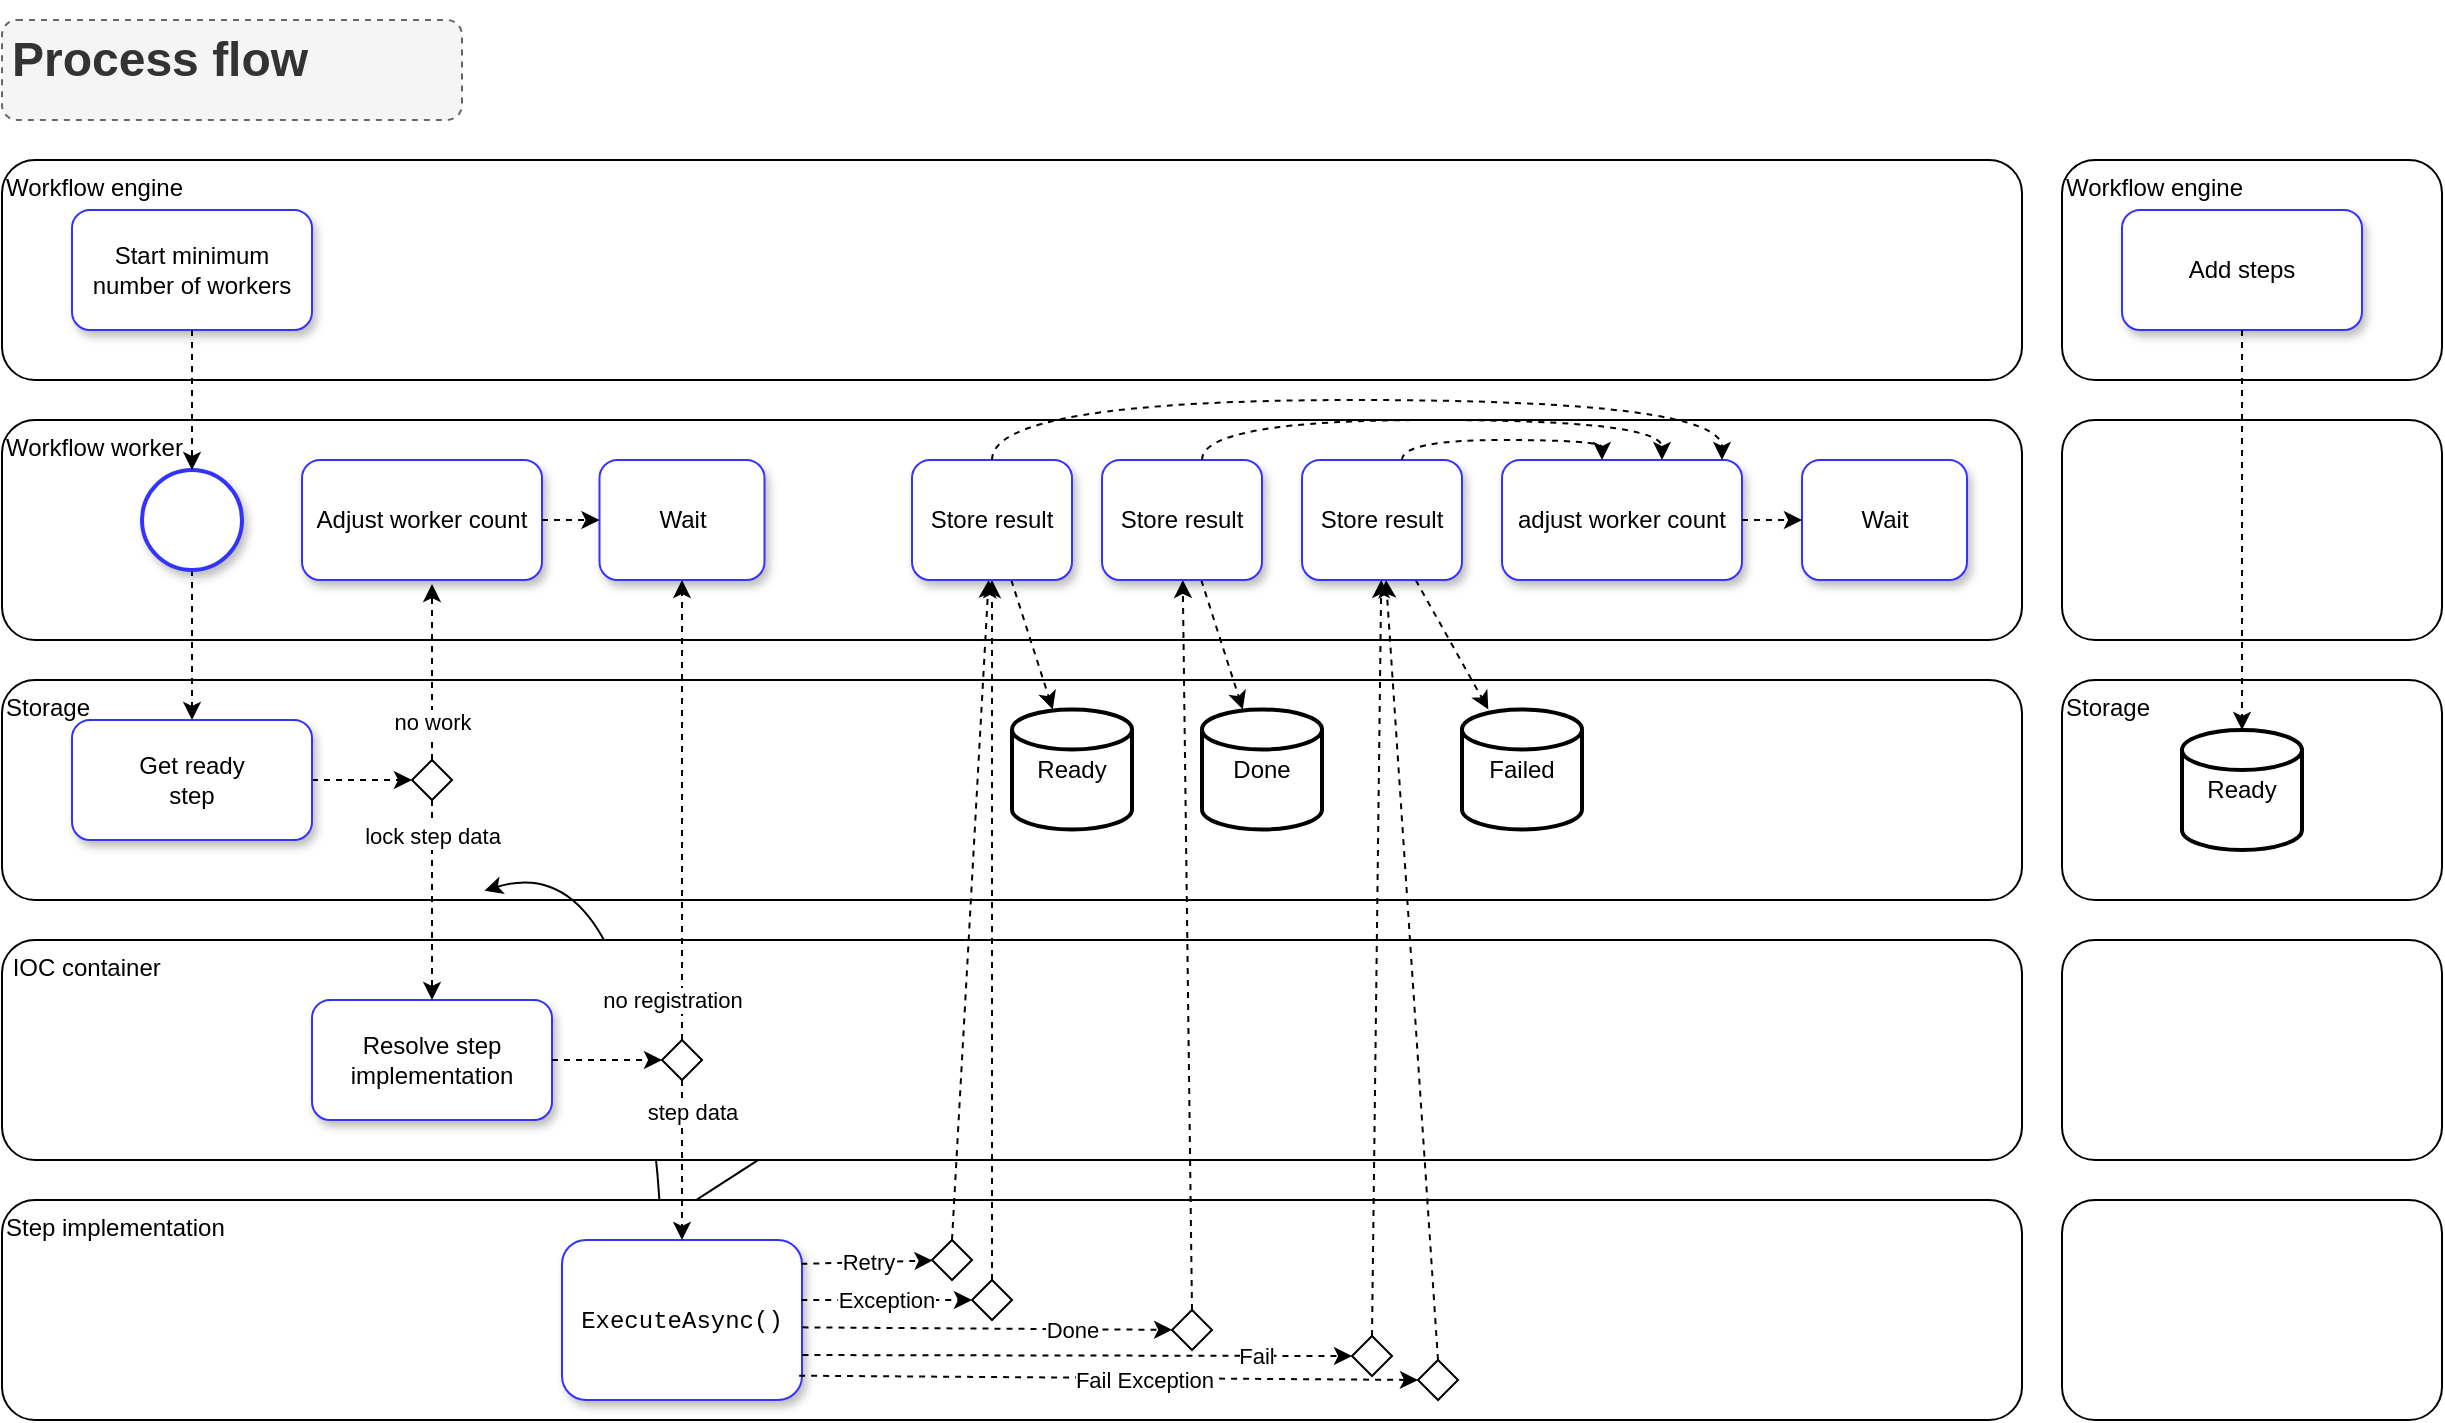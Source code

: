 <mxfile compressed="false" version="23.1.1" type="device" pages="3">
  <diagram id="6GATbbzfoDah2-N6v1Xl" name="Page-1">
    <mxGraphModel dx="3624" dy="1431" grid="1" gridSize="10" guides="1" tooltips="1" connect="1" arrows="1" fold="1" page="1" pageScale="1" pageWidth="850" pageHeight="1100" math="0" shadow="0">
      <root>
        <mxCell id="0" />
        <mxCell id="1" parent="0" />
        <mxCell id="eFVCMO05n6qGxipXASuL-149" value="" style="rounded=1;whiteSpace=wrap;html=1;align=left;verticalAlign=top;" vertex="1" parent="1">
          <mxGeometry x="1040" y="220" width="190" height="110" as="geometry" />
        </mxCell>
        <mxCell id="eFVCMO05n6qGxipXASuL-146" value="Storage" style="rounded=1;whiteSpace=wrap;html=1;align=left;verticalAlign=top;" vertex="1" parent="1">
          <mxGeometry x="1040" y="350" width="190" height="110" as="geometry" />
        </mxCell>
        <mxCell id="eFVCMO05n6qGxipXASuL-145" value="Workflow engine" style="rounded=1;whiteSpace=wrap;html=1;align=left;verticalAlign=top;" vertex="1" parent="1">
          <mxGeometry x="1040" y="90" width="190" height="110" as="geometry" />
        </mxCell>
        <mxCell id="eFVCMO05n6qGxipXASuL-68" value="Storage" style="rounded=1;whiteSpace=wrap;html=1;align=left;verticalAlign=top;" vertex="1" parent="1">
          <mxGeometry x="10" y="350" width="1010" height="110" as="geometry" />
        </mxCell>
        <mxCell id="eFVCMO05n6qGxipXASuL-67" value="Workflow worker" style="rounded=1;whiteSpace=wrap;html=1;align=left;verticalAlign=top;" vertex="1" parent="1">
          <mxGeometry x="10" y="220" width="1010" height="110" as="geometry" />
        </mxCell>
        <mxCell id="gtMJDuKBHlvFdLukipXf-9" value="" style="endArrow=classic;html=1;rounded=0;exitX=1;exitY=0.5;exitDx=0;exitDy=0;entryX=0;entryY=0.5;entryDx=0;entryDy=0;" parent="1" target="gtMJDuKBHlvFdLukipXf-6" edge="1">
          <mxGeometry width="50" height="50" relative="1" as="geometry">
            <mxPoint x="210" y="705" as="sourcePoint" />
            <mxPoint x="450" y="550" as="targetPoint" />
          </mxGeometry>
        </mxCell>
        <mxCell id="gtMJDuKBHlvFdLukipXf-14" value="operations" style="endArrow=classic;html=1;rounded=0;curved=1;entryX=0.855;entryY=0;entryDx=0;entryDy=4.35;entryPerimeter=0;" parent="1" source="gtMJDuKBHlvFdLukipXf-1" edge="1">
          <mxGeometry width="50" height="50" relative="1" as="geometry">
            <mxPoint x="340" y="631" as="sourcePoint" />
            <mxPoint x="251.3" y="455.35" as="targetPoint" />
            <Array as="points">
              <mxPoint x="330" y="431" />
            </Array>
          </mxGeometry>
        </mxCell>
        <mxCell id="eFVCMO05n6qGxipXASuL-69" value="no work" style="edgeStyle=orthogonalEdgeStyle;rounded=0;orthogonalLoop=1;jettySize=auto;html=1;entryX=0.5;entryY=1;entryDx=0;entryDy=0;dashed=1;" edge="1" parent="1" source="eFVCMO05n6qGxipXASuL-85">
          <mxGeometry x="-0.57" relative="1" as="geometry">
            <mxPoint x="225" y="370" as="sourcePoint" />
            <mxPoint as="offset" />
            <mxPoint x="225" y="302" as="targetPoint" />
          </mxGeometry>
        </mxCell>
        <mxCell id="eFVCMO05n6qGxipXASuL-70" value="&amp;nbsp;IOC container" style="rounded=1;whiteSpace=wrap;html=1;align=left;verticalAlign=top;" vertex="1" parent="1">
          <mxGeometry x="10" y="480" width="1010" height="110" as="geometry" />
        </mxCell>
        <mxCell id="eFVCMO05n6qGxipXASuL-72" value="Step implementation" style="rounded=1;whiteSpace=wrap;html=1;align=left;verticalAlign=top;" vertex="1" parent="1">
          <mxGeometry x="10" y="610" width="1010" height="110" as="geometry" />
        </mxCell>
        <mxCell id="eFVCMO05n6qGxipXASuL-73" style="rounded=0;orthogonalLoop=1;jettySize=auto;html=1;dashed=1;" edge="1" parent="1" source="eFVCMO05n6qGxipXASuL-74" target="eFVCMO05n6qGxipXASuL-76">
          <mxGeometry relative="1" as="geometry" />
        </mxCell>
        <mxCell id="eFVCMO05n6qGxipXASuL-74" value="" style="strokeWidth=2;html=1;shape=mxgraph.flowchart.start_2;whiteSpace=wrap;labelBackgroundColor=#000000;shadow=1;strokeColor=#3333FF;" vertex="1" parent="1">
          <mxGeometry x="80" y="245" width="50" height="50" as="geometry" />
        </mxCell>
        <mxCell id="eFVCMO05n6qGxipXASuL-75" value="" style="rounded=0;orthogonalLoop=1;jettySize=auto;html=1;dashed=1;" edge="1" parent="1" source="eFVCMO05n6qGxipXASuL-76" target="eFVCMO05n6qGxipXASuL-85">
          <mxGeometry relative="1" as="geometry">
            <mxPoint x="200.893" y="395.893" as="targetPoint" />
          </mxGeometry>
        </mxCell>
        <mxCell id="eFVCMO05n6qGxipXASuL-76" value="Get ready&lt;br&gt;step" style="rounded=1;whiteSpace=wrap;html=1;fontColor=#000000;labelBorderColor=none;strokeColor=#3333FF;shadow=1;" vertex="1" parent="1">
          <mxGeometry x="45" y="370" width="120" height="60" as="geometry" />
        </mxCell>
        <mxCell id="eFVCMO05n6qGxipXASuL-79" value="Resolve step&lt;br&gt;implementation" style="rounded=1;whiteSpace=wrap;html=1;fontColor=#000000;labelBorderColor=none;strokeColor=#3333FF;shadow=1;" vertex="1" parent="1">
          <mxGeometry x="165" y="510" width="120" height="60" as="geometry" />
        </mxCell>
        <mxCell id="eFVCMO05n6qGxipXASuL-80" value="lock step data" style="rounded=0;orthogonalLoop=1;jettySize=auto;html=1;dashed=1;entryX=0.5;entryY=0;entryDx=0;entryDy=0;" edge="1" parent="1" source="eFVCMO05n6qGxipXASuL-85" target="eFVCMO05n6qGxipXASuL-79">
          <mxGeometry x="-0.636" relative="1" as="geometry">
            <mxPoint x="225" y="420" as="sourcePoint" />
            <mxPoint x="100" y="380" as="targetPoint" />
            <mxPoint as="offset" />
          </mxGeometry>
        </mxCell>
        <mxCell id="eFVCMO05n6qGxipXASuL-81" value="" style="rounded=0;orthogonalLoop=1;jettySize=auto;html=1;dashed=1;exitX=1;exitY=0.5;exitDx=0;exitDy=0;" edge="1" parent="1" source="eFVCMO05n6qGxipXASuL-79" target="eFVCMO05n6qGxipXASuL-86">
          <mxGeometry relative="1" as="geometry">
            <mxPoint x="155" y="400" as="sourcePoint" />
            <mxPoint x="325" y="540" as="targetPoint" />
          </mxGeometry>
        </mxCell>
        <mxCell id="eFVCMO05n6qGxipXASuL-82" value="&lt;font face=&quot;Courier New&quot;&gt;ExecuteAsync()&lt;/font&gt;" style="rounded=1;whiteSpace=wrap;html=1;fontColor=#000000;labelBorderColor=none;strokeColor=#3333FF;shadow=1;" vertex="1" parent="1">
          <mxGeometry x="290" y="630" width="120" height="80" as="geometry" />
        </mxCell>
        <mxCell id="eFVCMO05n6qGxipXASuL-83" value="step data" style="rounded=0;orthogonalLoop=1;jettySize=auto;html=1;dashed=1;entryX=0.5;entryY=0;entryDx=0;entryDy=0;" edge="1" parent="1" source="eFVCMO05n6qGxipXASuL-86" target="eFVCMO05n6qGxipXASuL-82">
          <mxGeometry x="-0.6" y="5" relative="1" as="geometry">
            <mxPoint x="350" y="565" as="sourcePoint" />
            <mxPoint x="235" y="520" as="targetPoint" />
            <mxPoint as="offset" />
          </mxGeometry>
        </mxCell>
        <mxCell id="eFVCMO05n6qGxipXASuL-84" value="no registration" style="rounded=0;orthogonalLoop=1;jettySize=auto;html=1;dashed=1;" edge="1" parent="1" source="eFVCMO05n6qGxipXASuL-86" target="eFVCMO05n6qGxipXASuL-124">
          <mxGeometry x="-0.828" y="5" relative="1" as="geometry">
            <mxPoint x="355" y="525" as="sourcePoint" />
            <mxPoint x="345" y="302" as="targetPoint" />
            <mxPoint as="offset" />
          </mxGeometry>
        </mxCell>
        <mxCell id="eFVCMO05n6qGxipXASuL-85" value="" style="rhombus;whiteSpace=wrap;html=1;" vertex="1" parent="1">
          <mxGeometry x="215" y="390" width="20" height="20" as="geometry" />
        </mxCell>
        <mxCell id="eFVCMO05n6qGxipXASuL-86" value="" style="rhombus;whiteSpace=wrap;html=1;" vertex="1" parent="1">
          <mxGeometry x="340" y="530" width="20" height="20" as="geometry" />
        </mxCell>
        <mxCell id="eFVCMO05n6qGxipXASuL-90" value="" style="rhombus;whiteSpace=wrap;html=1;" vertex="1" parent="1">
          <mxGeometry x="475" y="630" width="20" height="20" as="geometry" />
        </mxCell>
        <mxCell id="eFVCMO05n6qGxipXASuL-91" value="Retry" style="rounded=0;orthogonalLoop=1;jettySize=auto;html=1;dashed=1;exitX=0.997;exitY=0.149;exitDx=0;exitDy=0;exitPerimeter=0;" edge="1" parent="1" source="eFVCMO05n6qGxipXASuL-82" target="eFVCMO05n6qGxipXASuL-90">
          <mxGeometry relative="1" as="geometry">
            <mxPoint x="290" y="530" as="sourcePoint" />
            <mxPoint x="350" y="530" as="targetPoint" />
          </mxGeometry>
        </mxCell>
        <mxCell id="eFVCMO05n6qGxipXASuL-92" value="" style="rhombus;whiteSpace=wrap;html=1;" vertex="1" parent="1">
          <mxGeometry x="495" y="650" width="20" height="20" as="geometry" />
        </mxCell>
        <mxCell id="eFVCMO05n6qGxipXASuL-93" value="Exception" style="rounded=0;orthogonalLoop=1;jettySize=auto;html=1;dashed=1;exitX=0.997;exitY=0.375;exitDx=0;exitDy=0;exitPerimeter=0;" edge="1" parent="1" source="eFVCMO05n6qGxipXASuL-82" target="eFVCMO05n6qGxipXASuL-92">
          <mxGeometry relative="1" as="geometry">
            <mxPoint x="420" y="655" as="sourcePoint" />
            <mxPoint x="360" y="540" as="targetPoint" />
          </mxGeometry>
        </mxCell>
        <mxCell id="eFVCMO05n6qGxipXASuL-94" value="" style="rounded=0;orthogonalLoop=1;jettySize=auto;html=1;dashed=1;exitX=0.5;exitY=0;exitDx=0;exitDy=0;" edge="1" parent="1" source="eFVCMO05n6qGxipXASuL-90" target="eFVCMO05n6qGxipXASuL-133">
          <mxGeometry relative="1" as="geometry">
            <mxPoint x="295" y="560" as="sourcePoint" />
            <mxPoint x="489.72" y="427.42" as="targetPoint" />
          </mxGeometry>
        </mxCell>
        <mxCell id="eFVCMO05n6qGxipXASuL-95" value="" style="rounded=0;orthogonalLoop=1;jettySize=auto;html=1;dashed=1;exitX=0.5;exitY=0;exitDx=0;exitDy=0;" edge="1" parent="1" source="eFVCMO05n6qGxipXASuL-92" target="eFVCMO05n6qGxipXASuL-133">
          <mxGeometry relative="1" as="geometry">
            <mxPoint x="500" y="670" as="sourcePoint" />
            <mxPoint x="510" y="430" as="targetPoint" />
          </mxGeometry>
        </mxCell>
        <mxCell id="eFVCMO05n6qGxipXASuL-96" value="" style="rhombus;whiteSpace=wrap;html=1;movable=1;resizable=1;rotatable=1;deletable=1;editable=1;locked=0;connectable=1;" vertex="1" parent="1">
          <mxGeometry x="595" y="665" width="20" height="20" as="geometry" />
        </mxCell>
        <mxCell id="eFVCMO05n6qGxipXASuL-97" value="Done" style="rounded=0;orthogonalLoop=1;jettySize=auto;html=1;dashed=1;exitX=1.002;exitY=0.546;exitDx=0;exitDy=0;exitPerimeter=0;" edge="1" parent="1" source="eFVCMO05n6qGxipXASuL-82" target="eFVCMO05n6qGxipXASuL-96">
          <mxGeometry x="0.461" relative="1" as="geometry">
            <mxPoint x="505" y="658" as="sourcePoint" />
            <mxPoint x="455" y="540" as="targetPoint" />
            <mxPoint as="offset" />
          </mxGeometry>
        </mxCell>
        <mxCell id="eFVCMO05n6qGxipXASuL-98" value="" style="rounded=0;orthogonalLoop=1;jettySize=auto;html=1;dashed=1;exitX=0.5;exitY=0;exitDx=0;exitDy=0;" edge="1" parent="1" source="eFVCMO05n6qGxipXASuL-96" target="eFVCMO05n6qGxipXASuL-129">
          <mxGeometry relative="1" as="geometry">
            <mxPoint x="595" y="670" as="sourcePoint" />
            <mxPoint x="610" y="430" as="targetPoint" />
          </mxGeometry>
        </mxCell>
        <mxCell id="eFVCMO05n6qGxipXASuL-99" value="Fail" style="rounded=0;orthogonalLoop=1;jettySize=auto;html=1;dashed=1;exitX=1.002;exitY=0.719;exitDx=0;exitDy=0;exitPerimeter=0;entryX=0;entryY=0.5;entryDx=0;entryDy=0;" edge="1" parent="1" source="eFVCMO05n6qGxipXASuL-82" target="eFVCMO05n6qGxipXASuL-101">
          <mxGeometry x="0.648" relative="1" as="geometry">
            <mxPoint x="420" y="693" as="sourcePoint" />
            <mxPoint x="685" y="690" as="targetPoint" />
            <mxPoint as="offset" />
          </mxGeometry>
        </mxCell>
        <mxCell id="eFVCMO05n6qGxipXASuL-100" value="Fail Exception" style="rounded=0;orthogonalLoop=1;jettySize=auto;html=1;dashed=1;exitX=0.988;exitY=0.848;exitDx=0;exitDy=0;entryX=0;entryY=0.5;entryDx=0;entryDy=0;exitPerimeter=0;" edge="1" parent="1" source="eFVCMO05n6qGxipXASuL-82" target="eFVCMO05n6qGxipXASuL-103">
          <mxGeometry x="0.115" y="-1" relative="1" as="geometry">
            <mxPoint x="420" y="698" as="sourcePoint" />
            <mxPoint x="705" y="700" as="targetPoint" />
            <mxPoint as="offset" />
          </mxGeometry>
        </mxCell>
        <mxCell id="eFVCMO05n6qGxipXASuL-101" value="" style="rhombus;whiteSpace=wrap;html=1;movable=1;resizable=1;rotatable=1;deletable=1;editable=1;locked=0;connectable=1;" vertex="1" parent="1">
          <mxGeometry x="685" y="678" width="20" height="20" as="geometry" />
        </mxCell>
        <mxCell id="eFVCMO05n6qGxipXASuL-102" value="" style="rounded=0;orthogonalLoop=1;jettySize=auto;html=1;dashed=1;exitX=0.5;exitY=0;exitDx=0;exitDy=0;" edge="1" parent="1" source="eFVCMO05n6qGxipXASuL-101" target="eFVCMO05n6qGxipXASuL-132">
          <mxGeometry relative="1" as="geometry">
            <mxPoint x="705" y="680" as="sourcePoint" />
            <mxPoint x="699.56" y="429.82" as="targetPoint" />
          </mxGeometry>
        </mxCell>
        <mxCell id="eFVCMO05n6qGxipXASuL-103" value="" style="rhombus;whiteSpace=wrap;html=1;movable=1;resizable=1;rotatable=1;deletable=1;editable=1;locked=0;connectable=1;" vertex="1" parent="1">
          <mxGeometry x="718" y="690" width="20" height="20" as="geometry" />
        </mxCell>
        <mxCell id="eFVCMO05n6qGxipXASuL-104" value="" style="rounded=0;orthogonalLoop=1;jettySize=auto;html=1;dashed=1;exitX=0.5;exitY=0;exitDx=0;exitDy=0;" edge="1" parent="1" source="eFVCMO05n6qGxipXASuL-103" target="eFVCMO05n6qGxipXASuL-132">
          <mxGeometry relative="1" as="geometry">
            <mxPoint x="735" y="695" as="sourcePoint" />
            <mxPoint x="729.98" y="427.12" as="targetPoint" />
          </mxGeometry>
        </mxCell>
        <mxCell id="eFVCMO05n6qGxipXASuL-109" value="Ready" style="strokeWidth=2;html=1;shape=mxgraph.flowchart.database;whiteSpace=wrap;" vertex="1" parent="1">
          <mxGeometry x="515" y="364.7" width="60" height="60" as="geometry" />
        </mxCell>
        <mxCell id="eFVCMO05n6qGxipXASuL-110" value="Done" style="strokeWidth=2;html=1;shape=mxgraph.flowchart.database;whiteSpace=wrap;" vertex="1" parent="1">
          <mxGeometry x="610" y="364.7" width="60" height="60" as="geometry" />
        </mxCell>
        <mxCell id="eFVCMO05n6qGxipXASuL-111" value="Failed" style="strokeWidth=2;html=1;shape=mxgraph.flowchart.database;whiteSpace=wrap;" vertex="1" parent="1">
          <mxGeometry x="740" y="364.7" width="60" height="60" as="geometry" />
        </mxCell>
        <mxCell id="eFVCMO05n6qGxipXASuL-116" value="" style="rounded=0;orthogonalLoop=1;jettySize=auto;html=1;dashed=1;" edge="1" parent="1" source="eFVCMO05n6qGxipXASuL-129" target="eFVCMO05n6qGxipXASuL-110">
          <mxGeometry relative="1" as="geometry">
            <mxPoint x="600.0" y="295" as="sourcePoint" />
            <mxPoint x="717.92" y="366.8" as="targetPoint" />
          </mxGeometry>
        </mxCell>
        <mxCell id="eFVCMO05n6qGxipXASuL-117" value="" style="rounded=0;orthogonalLoop=1;jettySize=auto;html=1;dashed=1;" edge="1" parent="1" source="eFVCMO05n6qGxipXASuL-132" target="eFVCMO05n6qGxipXASuL-111">
          <mxGeometry relative="1" as="geometry">
            <mxPoint x="790" y="300" as="sourcePoint" />
            <mxPoint x="890" y="370" as="targetPoint" />
          </mxGeometry>
        </mxCell>
        <mxCell id="eFVCMO05n6qGxipXASuL-118" value="" style="rounded=0;orthogonalLoop=1;jettySize=auto;html=1;dashed=1;" edge="1" parent="1" source="eFVCMO05n6qGxipXASuL-133" target="eFVCMO05n6qGxipXASuL-109">
          <mxGeometry relative="1" as="geometry">
            <mxPoint x="501.44" y="295" as="sourcePoint" />
            <mxPoint x="520" y="364.7" as="targetPoint" />
          </mxGeometry>
        </mxCell>
        <mxCell id="eFVCMO05n6qGxipXASuL-123" value="Adjust worker count" style="rounded=1;whiteSpace=wrap;html=1;fontColor=#000000;labelBorderColor=none;strokeColor=#3333FF;shadow=1;" vertex="1" parent="1">
          <mxGeometry x="160" y="240" width="120" height="60" as="geometry" />
        </mxCell>
        <mxCell id="eFVCMO05n6qGxipXASuL-124" value="Wait" style="rounded=1;whiteSpace=wrap;html=1;fontColor=#000000;labelBorderColor=none;strokeColor=#3333FF;shadow=1;" vertex="1" parent="1">
          <mxGeometry x="308.75" y="240" width="82.5" height="60" as="geometry" />
        </mxCell>
        <mxCell id="eFVCMO05n6qGxipXASuL-126" style="rounded=0;orthogonalLoop=1;jettySize=auto;html=1;dashed=1;" edge="1" parent="1" source="eFVCMO05n6qGxipXASuL-123" target="eFVCMO05n6qGxipXASuL-124">
          <mxGeometry relative="1" as="geometry">
            <mxPoint x="100" y="305" as="sourcePoint" />
            <mxPoint x="100" y="380" as="targetPoint" />
          </mxGeometry>
        </mxCell>
        <mxCell id="eFVCMO05n6qGxipXASuL-127" value="adjust worker count" style="rounded=1;whiteSpace=wrap;html=1;fontColor=#000000;labelBorderColor=none;strokeColor=#3333FF;shadow=1;" vertex="1" parent="1">
          <mxGeometry x="760" y="240" width="120" height="60" as="geometry" />
        </mxCell>
        <mxCell id="eFVCMO05n6qGxipXASuL-128" value="Wait" style="rounded=1;whiteSpace=wrap;html=1;fontColor=#000000;labelBorderColor=none;strokeColor=#3333FF;shadow=1;" vertex="1" parent="1">
          <mxGeometry x="910" y="240" width="82.5" height="60" as="geometry" />
        </mxCell>
        <mxCell id="eFVCMO05n6qGxipXASuL-129" value="Store result" style="rounded=1;whiteSpace=wrap;html=1;fontColor=#000000;labelBorderColor=none;strokeColor=#3333FF;shadow=1;" vertex="1" parent="1">
          <mxGeometry x="560" y="240" width="80" height="60" as="geometry" />
        </mxCell>
        <mxCell id="eFVCMO05n6qGxipXASuL-131" style="rounded=0;orthogonalLoop=1;jettySize=auto;html=1;dashed=1;" edge="1" parent="1" source="eFVCMO05n6qGxipXASuL-127" target="eFVCMO05n6qGxipXASuL-128">
          <mxGeometry relative="1" as="geometry">
            <mxPoint x="740" y="271.88" as="sourcePoint" />
            <mxPoint x="768" y="271.88" as="targetPoint" />
          </mxGeometry>
        </mxCell>
        <mxCell id="eFVCMO05n6qGxipXASuL-132" value="Store result" style="rounded=1;whiteSpace=wrap;html=1;fontColor=#000000;labelBorderColor=none;strokeColor=#3333FF;shadow=1;" vertex="1" parent="1">
          <mxGeometry x="660" y="240" width="80" height="60" as="geometry" />
        </mxCell>
        <mxCell id="eFVCMO05n6qGxipXASuL-133" value="Store result" style="rounded=1;whiteSpace=wrap;html=1;fontColor=#000000;labelBorderColor=none;strokeColor=#3333FF;shadow=1;" vertex="1" parent="1">
          <mxGeometry x="465" y="240" width="80" height="60" as="geometry" />
        </mxCell>
        <mxCell id="eFVCMO05n6qGxipXASuL-134" value="" style="rounded=0;orthogonalLoop=1;jettySize=auto;html=1;dashed=1;edgeStyle=orthogonalEdgeStyle;exitX=0.5;exitY=0;exitDx=0;exitDy=0;curved=1;" edge="1" parent="1" source="eFVCMO05n6qGxipXASuL-133" target="eFVCMO05n6qGxipXASuL-127">
          <mxGeometry relative="1" as="geometry">
            <mxPoint x="530" y="230" as="sourcePoint" />
            <mxPoint x="755" y="230" as="targetPoint" />
            <Array as="points">
              <mxPoint x="505" y="210" />
              <mxPoint x="870" y="210" />
            </Array>
          </mxGeometry>
        </mxCell>
        <mxCell id="eFVCMO05n6qGxipXASuL-135" value="" style="rounded=0;orthogonalLoop=1;jettySize=auto;html=1;dashed=1;edgeStyle=orthogonalEdgeStyle;curved=1;" edge="1" parent="1" source="eFVCMO05n6qGxipXASuL-129" target="eFVCMO05n6qGxipXASuL-127">
          <mxGeometry relative="1" as="geometry">
            <mxPoint x="515" y="250" as="sourcePoint" />
            <mxPoint x="810" y="250" as="targetPoint" />
            <Array as="points">
              <mxPoint x="610" y="220" />
              <mxPoint x="840" y="220" />
            </Array>
          </mxGeometry>
        </mxCell>
        <mxCell id="eFVCMO05n6qGxipXASuL-136" value="" style="rounded=0;orthogonalLoop=1;jettySize=auto;html=1;dashed=1;edgeStyle=orthogonalEdgeStyle;curved=1;" edge="1" parent="1" source="eFVCMO05n6qGxipXASuL-132" target="eFVCMO05n6qGxipXASuL-127">
          <mxGeometry relative="1" as="geometry">
            <mxPoint x="620" y="250" as="sourcePoint" />
            <mxPoint x="820" y="250" as="targetPoint" />
            <Array as="points">
              <mxPoint x="710" y="230" />
              <mxPoint x="810" y="230" />
            </Array>
          </mxGeometry>
        </mxCell>
        <mxCell id="eFVCMO05n6qGxipXASuL-137" value="Workflow engine" style="rounded=1;whiteSpace=wrap;html=1;align=left;verticalAlign=top;" vertex="1" parent="1">
          <mxGeometry x="10" y="90" width="1010" height="110" as="geometry" />
        </mxCell>
        <mxCell id="eFVCMO05n6qGxipXASuL-138" value="Start minimum&lt;br&gt;number of workers" style="rounded=1;whiteSpace=wrap;html=1;fontColor=#000000;labelBorderColor=none;strokeColor=#3333FF;shadow=1;" vertex="1" parent="1">
          <mxGeometry x="45" y="115" width="120" height="60" as="geometry" />
        </mxCell>
        <mxCell id="eFVCMO05n6qGxipXASuL-139" style="rounded=0;orthogonalLoop=1;jettySize=auto;html=1;entryX=0.5;entryY=0;entryDx=0;entryDy=0;entryPerimeter=0;dashed=1;" edge="1" parent="1" source="eFVCMO05n6qGxipXASuL-138" target="eFVCMO05n6qGxipXASuL-74">
          <mxGeometry relative="1" as="geometry" />
        </mxCell>
        <mxCell id="eFVCMO05n6qGxipXASuL-140" value="Ready" style="strokeWidth=2;html=1;shape=mxgraph.flowchart.database;whiteSpace=wrap;" vertex="1" parent="1">
          <mxGeometry x="1100" y="375" width="60" height="60" as="geometry" />
        </mxCell>
        <mxCell id="eFVCMO05n6qGxipXASuL-141" value="Add steps" style="rounded=1;whiteSpace=wrap;html=1;fontColor=#000000;labelBorderColor=none;strokeColor=#3333FF;shadow=1;" vertex="1" parent="1">
          <mxGeometry x="1070" y="115" width="120" height="60" as="geometry" />
        </mxCell>
        <mxCell id="eFVCMO05n6qGxipXASuL-142" style="rounded=0;orthogonalLoop=1;jettySize=auto;html=1;dashed=1;" edge="1" parent="1" source="eFVCMO05n6qGxipXASuL-141" target="eFVCMO05n6qGxipXASuL-140">
          <mxGeometry relative="1" as="geometry">
            <mxPoint x="100" y="185" as="sourcePoint" />
            <mxPoint x="100" y="255" as="targetPoint" />
          </mxGeometry>
        </mxCell>
        <mxCell id="eFVCMO05n6qGxipXASuL-147" value="" style="rounded=1;whiteSpace=wrap;html=1;align=left;verticalAlign=top;" vertex="1" parent="1">
          <mxGeometry x="1040" y="480" width="190" height="110" as="geometry" />
        </mxCell>
        <mxCell id="eFVCMO05n6qGxipXASuL-148" value="" style="rounded=1;whiteSpace=wrap;html=1;align=left;verticalAlign=top;" vertex="1" parent="1">
          <mxGeometry x="1040" y="610" width="190" height="110" as="geometry" />
        </mxCell>
        <mxCell id="16JKbci_LDCayCbQOJdG-2" value="&lt;h1&gt;Process flow&lt;/h1&gt;" style="text;html=1;strokeColor=#666666;fillColor=#f5f5f5;spacing=5;spacingTop=-20;whiteSpace=wrap;overflow=hidden;rounded=1;dashed=1;fontColor=#333333;" vertex="1" parent="1">
          <mxGeometry x="10" y="20" width="230" height="50" as="geometry" />
        </mxCell>
      </root>
    </mxGraphModel>
  </diagram>
  <diagram id="pBUirwDrBObvV72wzokI" name="scaling">
    <mxGraphModel dx="4141" dy="1636" grid="1" gridSize="10" guides="1" tooltips="1" connect="1" arrows="1" fold="1" page="1" pageScale="1" pageWidth="850" pageHeight="1100" math="0" shadow="0">
      <root>
        <mxCell id="0" />
        <mxCell id="1" parent="0" />
        <mxCell id="y7kUFdBca2CzOsvAZxJo-1" value="" style="rounded=1;whiteSpace=wrap;html=1;" vertex="1" parent="1">
          <mxGeometry x="580" y="130.5" width="120" height="60" as="geometry" />
        </mxCell>
        <mxCell id="y7kUFdBca2CzOsvAZxJo-2" value="" style="rounded=1;whiteSpace=wrap;html=1;" vertex="1" parent="1">
          <mxGeometry x="590" y="140.5" width="120" height="60" as="geometry" />
        </mxCell>
        <mxCell id="y7kUFdBca2CzOsvAZxJo-3" value="workers" style="rounded=1;whiteSpace=wrap;html=1;" vertex="1" parent="1">
          <mxGeometry x="600" y="150.5" width="120" height="60" as="geometry" />
        </mxCell>
        <mxCell id="y7kUFdBca2CzOsvAZxJo-4" value="" style="sketch=0;outlineConnect=0;fontColor=#232F3E;gradientColor=none;fillColor=#232F3D;strokeColor=none;dashed=0;verticalLabelPosition=bottom;verticalAlign=top;align=center;html=1;fontSize=12;fontStyle=0;aspect=fixed;pointerEvents=1;shape=mxgraph.aws4.gear;" vertex="1" parent="1">
          <mxGeometry x="600" y="150.5" width="40" height="40" as="geometry" />
        </mxCell>
        <mxCell id="y7kUFdBca2CzOsvAZxJo-5" value="storage" style="shape=cylinder3;whiteSpace=wrap;html=1;boundedLbl=1;backgroundOutline=1;size=15;" vertex="1" parent="1">
          <mxGeometry x="160" y="220" width="60" height="80" as="geometry" />
        </mxCell>
        <mxCell id="y7kUFdBca2CzOsvAZxJo-6" value="" style="sketch=0;outlineConnect=0;fontColor=#232F3E;gradientColor=none;fillColor=#232F3D;strokeColor=none;dashed=0;verticalLabelPosition=bottom;verticalAlign=top;align=center;html=1;fontSize=12;fontStyle=0;aspect=fixed;pointerEvents=1;shape=mxgraph.aws4.traditional_server;" vertex="1" parent="1">
          <mxGeometry x="10" y="130" width="45" height="78" as="geometry" />
        </mxCell>
        <mxCell id="y7kUFdBca2CzOsvAZxJo-7" value="" style="sketch=0;outlineConnect=0;fontColor=#232F3E;gradientColor=none;fillColor=#232F3D;strokeColor=none;dashed=0;verticalLabelPosition=bottom;verticalAlign=top;align=center;html=1;fontSize=12;fontStyle=0;aspect=fixed;pointerEvents=1;shape=mxgraph.aws4.traditional_server;" vertex="1" parent="1">
          <mxGeometry x="10" y="300" width="45" height="78" as="geometry" />
        </mxCell>
        <mxCell id="y7kUFdBca2CzOsvAZxJo-8" value="" style="sketch=0;outlineConnect=0;fontColor=#232F3E;gradientColor=none;fillColor=#232F3D;strokeColor=none;dashed=0;verticalLabelPosition=bottom;verticalAlign=top;align=center;html=1;fontSize=12;fontStyle=0;aspect=fixed;pointerEvents=1;shape=mxgraph.aws4.traditional_server;" vertex="1" parent="1">
          <mxGeometry x="330" y="130" width="45" height="78" as="geometry" />
        </mxCell>
        <mxCell id="y7kUFdBca2CzOsvAZxJo-9" value="" style="sketch=0;outlineConnect=0;fontColor=#232F3E;gradientColor=none;fillColor=#232F3D;strokeColor=none;dashed=0;verticalLabelPosition=bottom;verticalAlign=top;align=center;html=1;fontSize=12;fontStyle=0;aspect=fixed;pointerEvents=1;shape=mxgraph.aws4.traditional_server;" vertex="1" parent="1">
          <mxGeometry x="330" y="300" width="45" height="78" as="geometry" />
        </mxCell>
        <mxCell id="y7kUFdBca2CzOsvAZxJo-10" value="" style="sketch=0;outlineConnect=0;fontColor=#232F3E;gradientColor=none;fillColor=#232F3D;strokeColor=none;dashed=0;verticalLabelPosition=bottom;verticalAlign=top;align=center;html=1;fontSize=12;fontStyle=0;aspect=fixed;pointerEvents=1;shape=mxgraph.aws4.gear;" vertex="1" parent="1">
          <mxGeometry x="30" y="180" width="40" height="40" as="geometry" />
        </mxCell>
        <mxCell id="y7kUFdBca2CzOsvAZxJo-11" value="" style="sketch=0;outlineConnect=0;fontColor=#232F3E;gradientColor=none;fillColor=#232F3D;strokeColor=none;dashed=0;verticalLabelPosition=bottom;verticalAlign=top;align=center;html=1;fontSize=12;fontStyle=0;aspect=fixed;pointerEvents=1;shape=mxgraph.aws4.gear;" vertex="1" parent="1">
          <mxGeometry x="30" y="350" width="40" height="40" as="geometry" />
        </mxCell>
        <mxCell id="y7kUFdBca2CzOsvAZxJo-12" value="" style="sketch=0;outlineConnect=0;fontColor=#232F3E;gradientColor=none;fillColor=#232F3D;strokeColor=none;dashed=0;verticalLabelPosition=bottom;verticalAlign=top;align=center;html=1;fontSize=12;fontStyle=0;aspect=fixed;pointerEvents=1;shape=mxgraph.aws4.gear;" vertex="1" parent="1">
          <mxGeometry x="310" y="180" width="40" height="40" as="geometry" />
        </mxCell>
        <mxCell id="y7kUFdBca2CzOsvAZxJo-13" value="" style="sketch=0;outlineConnect=0;fontColor=#232F3E;gradientColor=none;fillColor=#232F3D;strokeColor=none;dashed=0;verticalLabelPosition=bottom;verticalAlign=top;align=center;html=1;fontSize=12;fontStyle=0;aspect=fixed;pointerEvents=1;shape=mxgraph.aws4.gear;" vertex="1" parent="1">
          <mxGeometry x="310" y="350" width="40" height="40" as="geometry" />
        </mxCell>
        <mxCell id="y7kUFdBca2CzOsvAZxJo-14" value="" style="endArrow=classic;html=1;rounded=0;curved=1;" edge="1" parent="1" source="y7kUFdBca2CzOsvAZxJo-10" target="y7kUFdBca2CzOsvAZxJo-5">
          <mxGeometry width="50" height="50" relative="1" as="geometry">
            <mxPoint x="390" y="-10" as="sourcePoint" />
            <mxPoint x="440" y="-60" as="targetPoint" />
            <Array as="points">
              <mxPoint x="130" y="210" />
            </Array>
          </mxGeometry>
        </mxCell>
        <mxCell id="y7kUFdBca2CzOsvAZxJo-15" value="" style="endArrow=classic;html=1;rounded=0;curved=1;" edge="1" parent="1" source="y7kUFdBca2CzOsvAZxJo-11" target="y7kUFdBca2CzOsvAZxJo-5">
          <mxGeometry width="50" height="50" relative="1" as="geometry">
            <mxPoint x="290" y="220" as="sourcePoint" />
            <mxPoint x="340" y="170" as="targetPoint" />
            <Array as="points">
              <mxPoint x="80" y="300" />
            </Array>
          </mxGeometry>
        </mxCell>
        <mxCell id="y7kUFdBca2CzOsvAZxJo-16" value="" style="endArrow=classic;html=1;rounded=0;curved=1;" edge="1" parent="1" source="y7kUFdBca2CzOsvAZxJo-13" target="y7kUFdBca2CzOsvAZxJo-5">
          <mxGeometry width="50" height="50" relative="1" as="geometry">
            <mxPoint x="80" y="364.286" as="sourcePoint" />
            <mxPoint x="170" y="293.571" as="targetPoint" />
            <Array as="points">
              <mxPoint x="250" y="340" />
            </Array>
          </mxGeometry>
        </mxCell>
        <mxCell id="y7kUFdBca2CzOsvAZxJo-17" value="" style="endArrow=classic;html=1;rounded=0;curved=1;" edge="1" parent="1" source="y7kUFdBca2CzOsvAZxJo-12" target="y7kUFdBca2CzOsvAZxJo-5">
          <mxGeometry width="50" height="50" relative="1" as="geometry">
            <mxPoint x="90" y="374.286" as="sourcePoint" />
            <mxPoint x="180" y="303.571" as="targetPoint" />
            <Array as="points">
              <mxPoint x="260" y="210" />
            </Array>
          </mxGeometry>
        </mxCell>
        <mxCell id="y7kUFdBca2CzOsvAZxJo-18" value="" style="endArrow=classic;html=1;rounded=0;curved=1;" edge="1" parent="1" source="y7kUFdBca2CzOsvAZxJo-5" target="y7kUFdBca2CzOsvAZxJo-11">
          <mxGeometry width="50" height="50" relative="1" as="geometry">
            <mxPoint x="290" y="220" as="sourcePoint" />
            <mxPoint x="340" y="170" as="targetPoint" />
            <Array as="points">
              <mxPoint x="130" y="330" />
            </Array>
          </mxGeometry>
        </mxCell>
        <mxCell id="y7kUFdBca2CzOsvAZxJo-19" value="" style="endArrow=classic;html=1;rounded=0;curved=1;" edge="1" parent="1" source="y7kUFdBca2CzOsvAZxJo-5" target="y7kUFdBca2CzOsvAZxJo-10">
          <mxGeometry width="50" height="50" relative="1" as="geometry">
            <mxPoint x="290" y="220" as="sourcePoint" />
            <mxPoint x="340" y="170" as="targetPoint" />
            <Array as="points">
              <mxPoint x="100" y="240" />
            </Array>
          </mxGeometry>
        </mxCell>
        <mxCell id="y7kUFdBca2CzOsvAZxJo-20" value="" style="endArrow=classic;html=1;rounded=0;curved=1;" edge="1" parent="1" source="y7kUFdBca2CzOsvAZxJo-5" target="y7kUFdBca2CzOsvAZxJo-13">
          <mxGeometry width="50" height="50" relative="1" as="geometry">
            <mxPoint x="100" y="384.286" as="sourcePoint" />
            <mxPoint x="190" y="313.571" as="targetPoint" />
            <Array as="points">
              <mxPoint x="280" y="310" />
            </Array>
          </mxGeometry>
        </mxCell>
        <mxCell id="y7kUFdBca2CzOsvAZxJo-21" value="" style="endArrow=classic;html=1;rounded=0;curved=1;" edge="1" parent="1" source="y7kUFdBca2CzOsvAZxJo-5" target="y7kUFdBca2CzOsvAZxJo-12">
          <mxGeometry width="50" height="50" relative="1" as="geometry">
            <mxPoint x="110" y="394.286" as="sourcePoint" />
            <mxPoint x="200" y="323.571" as="targetPoint" />
            <Array as="points">
              <mxPoint x="280" y="240" />
            </Array>
          </mxGeometry>
        </mxCell>
        <mxCell id="y7kUFdBca2CzOsvAZxJo-22" value="&lt;h1&gt;Vertical scaling&lt;/h1&gt;&lt;p&gt;One or more servers share the workload (ready steps) by having one or many workers&lt;/p&gt;" style="text;html=1;strokeColor=#666666;fillColor=#f5f5f5;spacing=5;spacingTop=-20;whiteSpace=wrap;overflow=hidden;rounded=1;dashed=1;fontColor=#333333;" vertex="1" parent="1">
          <mxGeometry x="10" y="10" width="230" height="102" as="geometry" />
        </mxCell>
        <mxCell id="y7kUFdBca2CzOsvAZxJo-23" value="&lt;h1&gt;Horizontal scaling&lt;/h1&gt;&lt;p&gt;Use one or scale up to using many workers on a single machine&lt;/p&gt;" style="text;html=1;strokeColor=#666666;fillColor=#f5f5f5;spacing=5;spacingTop=-20;whiteSpace=wrap;overflow=hidden;rounded=1;dashed=1;fontColor=#333333;" vertex="1" parent="1">
          <mxGeometry x="530" y="10" width="230" height="90" as="geometry" />
        </mxCell>
        <mxCell id="y7kUFdBca2CzOsvAZxJo-24" value="" style="sketch=0;outlineConnect=0;fontColor=#232F3E;gradientColor=none;fillColor=#232F3D;strokeColor=none;dashed=0;verticalLabelPosition=bottom;verticalAlign=top;align=center;html=1;fontSize=12;fontStyle=0;aspect=fixed;pointerEvents=1;shape=mxgraph.aws4.traditional_server;" vertex="1" parent="1">
          <mxGeometry x="530" y="121.5" width="45" height="78" as="geometry" />
        </mxCell>
        <mxCell id="y7kUFdBca2CzOsvAZxJo-25" value="storage" style="shape=cylinder3;whiteSpace=wrap;html=1;boundedLbl=1;backgroundOutline=1;size=15;" vertex="1" parent="1">
          <mxGeometry x="745" y="198.5" width="60" height="80" as="geometry" />
        </mxCell>
        <mxCell id="y7kUFdBca2CzOsvAZxJo-26" value="" style="endArrow=classic;html=1;rounded=0;curved=1;" edge="1" parent="1" target="y7kUFdBca2CzOsvAZxJo-25">
          <mxGeometry width="50" height="50" relative="1" as="geometry">
            <mxPoint x="635" y="170.5" as="sourcePoint" />
            <mxPoint x="1005" y="-92.5" as="targetPoint" />
            <Array as="points">
              <mxPoint x="695" y="177.5" />
            </Array>
          </mxGeometry>
        </mxCell>
        <mxCell id="y7kUFdBca2CzOsvAZxJo-27" value="" style="endArrow=classic;html=1;rounded=0;curved=1;" edge="1" parent="1" source="y7kUFdBca2CzOsvAZxJo-25">
          <mxGeometry width="50" height="50" relative="1" as="geometry">
            <mxPoint x="855" y="187.5" as="sourcePoint" />
            <mxPoint x="635" y="183.5" as="targetPoint" />
            <Array as="points">
              <mxPoint x="665" y="207.5" />
            </Array>
          </mxGeometry>
        </mxCell>
      </root>
    </mxGraphModel>
  </diagram>
  <diagram id="w1-2PI55rJif8n385xVu" name="backup">
    <mxGraphModel dx="6648" dy="2290" grid="1" gridSize="10" guides="1" tooltips="1" connect="1" arrows="1" fold="1" page="1" pageScale="1" pageWidth="850" pageHeight="1100" math="0" shadow="0">
      <root>
        <mxCell id="0" />
        <mxCell id="1" parent="0" />
        <mxCell id="E7tA2ZFpWtO8GLbQY7b3-1" value="" style="rounded=1;whiteSpace=wrap;html=1;align=left;verticalAlign=top;" vertex="1" parent="1">
          <mxGeometry x="605" y="1400" width="190" height="110" as="geometry" />
        </mxCell>
        <mxCell id="E7tA2ZFpWtO8GLbQY7b3-2" value="Storage" style="rounded=1;whiteSpace=wrap;html=1;align=left;verticalAlign=top;" vertex="1" parent="1">
          <mxGeometry x="605" y="1530" width="190" height="110" as="geometry" />
        </mxCell>
        <mxCell id="E7tA2ZFpWtO8GLbQY7b3-3" value="Workflow engine" style="rounded=1;whiteSpace=wrap;html=1;align=left;verticalAlign=top;" vertex="1" parent="1">
          <mxGeometry x="605" y="1270" width="190" height="110" as="geometry" />
        </mxCell>
        <mxCell id="E7tA2ZFpWtO8GLbQY7b3-4" value="Storage" style="rounded=1;whiteSpace=wrap;html=1;align=left;verticalAlign=top;" vertex="1" parent="1">
          <mxGeometry x="-520" y="1530" width="1105" height="110" as="geometry" />
        </mxCell>
        <mxCell id="E7tA2ZFpWtO8GLbQY7b3-5" value="Workflow worker" style="rounded=1;whiteSpace=wrap;html=1;align=left;verticalAlign=top;" vertex="1" parent="1">
          <mxGeometry x="-520" y="1400" width="1105" height="110" as="geometry" />
        </mxCell>
        <mxCell id="E7tA2ZFpWtO8GLbQY7b3-6" value="engine" style="rounded=1;whiteSpace=wrap;html=1;" vertex="1" parent="1">
          <mxGeometry x="250" y="291" width="120" height="60" as="geometry" />
        </mxCell>
        <mxCell id="E7tA2ZFpWtO8GLbQY7b3-7" value="" style="rounded=1;whiteSpace=wrap;html=1;" vertex="1" parent="1">
          <mxGeometry y="341" width="120" height="60" as="geometry" />
        </mxCell>
        <mxCell id="E7tA2ZFpWtO8GLbQY7b3-8" value="" style="rounded=1;whiteSpace=wrap;html=1;" vertex="1" parent="1">
          <mxGeometry x="10" y="351" width="120" height="60" as="geometry" />
        </mxCell>
        <mxCell id="E7tA2ZFpWtO8GLbQY7b3-9" value="workers" style="rounded=1;whiteSpace=wrap;html=1;" vertex="1" parent="1">
          <mxGeometry x="20" y="361" width="120" height="60" as="geometry" />
        </mxCell>
        <mxCell id="E7tA2ZFpWtO8GLbQY7b3-10" value="storage" style="shape=cylinder3;whiteSpace=wrap;html=1;boundedLbl=1;backgroundOutline=1;size=15;" vertex="1" parent="1">
          <mxGeometry x="200" y="451" width="60" height="80" as="geometry" />
        </mxCell>
        <mxCell id="E7tA2ZFpWtO8GLbQY7b3-11" value="done steps" style="swimlane;whiteSpace=wrap;html=1;" vertex="1" parent="1">
          <mxGeometry x="300" y="590" width="200" height="110" as="geometry" />
        </mxCell>
        <mxCell id="E7tA2ZFpWtO8GLbQY7b3-12" value="failed steps" style="swimlane;whiteSpace=wrap;html=1;" vertex="1" parent="1">
          <mxGeometry x="300" y="750" width="200" height="110" as="geometry" />
        </mxCell>
        <mxCell id="E7tA2ZFpWtO8GLbQY7b3-13" value="ready steps" style="swimlane;whiteSpace=wrap;html=1;" vertex="1" parent="1">
          <mxGeometry x="10" y="650" width="200" height="110" as="geometry" />
        </mxCell>
        <mxCell id="E7tA2ZFpWtO8GLbQY7b3-14" value="" style="endArrow=classic;html=1;rounded=0;exitX=1;exitY=0.5;exitDx=0;exitDy=0;entryX=0;entryY=0.5;entryDx=0;entryDy=0;" edge="1" parent="1" source="E7tA2ZFpWtO8GLbQY7b3-13" target="E7tA2ZFpWtO8GLbQY7b3-11">
          <mxGeometry width="50" height="50" relative="1" as="geometry">
            <mxPoint x="400" y="600" as="sourcePoint" />
            <mxPoint x="450" y="550" as="targetPoint" />
          </mxGeometry>
        </mxCell>
        <mxCell id="E7tA2ZFpWtO8GLbQY7b3-15" value="" style="endArrow=classic;html=1;rounded=0;exitX=1;exitY=0.5;exitDx=0;exitDy=0;" edge="1" parent="1" source="E7tA2ZFpWtO8GLbQY7b3-13">
          <mxGeometry width="50" height="50" relative="1" as="geometry">
            <mxPoint x="180" y="680" as="sourcePoint" />
            <mxPoint x="300" y="820" as="targetPoint" />
          </mxGeometry>
        </mxCell>
        <mxCell id="E7tA2ZFpWtO8GLbQY7b3-16" value="store result&lt;br&gt;&lt;div style=&quot;&quot;&gt;&lt;ul&gt;&lt;li&gt;retry&lt;/li&gt;&lt;li&gt;&lt;span style=&quot;text-align: center;&quot;&gt;done&lt;/span&gt;&lt;/li&gt;&lt;li style=&quot;text-align: left;&quot;&gt;failed&lt;/li&gt;&lt;/ul&gt;&lt;/div&gt;" style="endArrow=classic;html=1;rounded=0;curved=1;exitX=1;exitY=0.5;exitDx=0;exitDy=0;entryX=0.5;entryY=0;entryDx=0;entryDy=0;entryPerimeter=0;" edge="1" parent="1" source="E7tA2ZFpWtO8GLbQY7b3-9" target="E7tA2ZFpWtO8GLbQY7b3-10">
          <mxGeometry x="-0.227" y="-4" width="50" height="50" relative="1" as="geometry">
            <mxPoint x="340" y="631" as="sourcePoint" />
            <mxPoint x="390" y="581" as="targetPoint" />
            <Array as="points">
              <mxPoint x="220" y="401" />
            </Array>
            <mxPoint as="offset" />
          </mxGeometry>
        </mxCell>
        <mxCell id="E7tA2ZFpWtO8GLbQY7b3-17" value="fetch ready step" style="endArrow=classic;html=1;rounded=0;curved=1;entryX=0.5;entryY=1;entryDx=0;entryDy=0;exitX=0;exitY=0.5;exitDx=0;exitDy=0;exitPerimeter=0;" edge="1" parent="1" source="E7tA2ZFpWtO8GLbQY7b3-10" target="E7tA2ZFpWtO8GLbQY7b3-9">
          <mxGeometry width="50" height="50" relative="1" as="geometry">
            <mxPoint x="150" y="441" as="sourcePoint" />
            <mxPoint x="390" y="581" as="targetPoint" />
            <Array as="points">
              <mxPoint x="100" y="471" />
            </Array>
          </mxGeometry>
        </mxCell>
        <mxCell id="E7tA2ZFpWtO8GLbQY7b3-18" value="operations" style="endArrow=classic;html=1;rounded=0;curved=1;entryX=0.855;entryY=0;entryDx=0;entryDy=4.35;entryPerimeter=0;" edge="1" parent="1" source="E7tA2ZFpWtO8GLbQY7b3-6" target="E7tA2ZFpWtO8GLbQY7b3-10">
          <mxGeometry width="50" height="50" relative="1" as="geometry">
            <mxPoint x="340" y="631" as="sourcePoint" />
            <mxPoint x="390" y="581" as="targetPoint" />
            <Array as="points">
              <mxPoint x="330" y="431" />
            </Array>
          </mxGeometry>
        </mxCell>
        <mxCell id="E7tA2ZFpWtO8GLbQY7b3-19" value="add steps" style="endArrow=classic;html=1;rounded=0;curved=1;entryX=0.25;entryY=0;entryDx=0;entryDy=0;" edge="1" parent="1" target="E7tA2ZFpWtO8GLbQY7b3-6">
          <mxGeometry width="50" height="50" relative="1" as="geometry">
            <mxPoint x="280" y="191" as="sourcePoint" />
            <mxPoint x="470" y="371" as="targetPoint" />
          </mxGeometry>
        </mxCell>
        <mxCell id="E7tA2ZFpWtO8GLbQY7b3-20" value="search steps" style="endArrow=classic;html=1;rounded=0;curved=1;entryX=0.75;entryY=0;entryDx=0;entryDy=0;" edge="1" parent="1" target="E7tA2ZFpWtO8GLbQY7b3-6">
          <mxGeometry width="50" height="50" relative="1" as="geometry">
            <mxPoint x="340" y="191" as="sourcePoint" />
            <mxPoint x="470" y="371" as="targetPoint" />
          </mxGeometry>
        </mxCell>
        <mxCell id="E7tA2ZFpWtO8GLbQY7b3-21" value="" style="sketch=0;outlineConnect=0;fontColor=#232F3E;gradientColor=none;fillColor=#232F3D;strokeColor=none;dashed=0;verticalLabelPosition=bottom;verticalAlign=top;align=center;html=1;fontSize=12;fontStyle=0;aspect=fixed;pointerEvents=1;shape=mxgraph.aws4.gear;" vertex="1" parent="1">
          <mxGeometry x="20" y="361" width="40" height="40" as="geometry" />
        </mxCell>
        <mxCell id="E7tA2ZFpWtO8GLbQY7b3-22" value="storage" style="shape=cylinder3;whiteSpace=wrap;html=1;boundedLbl=1;backgroundOutline=1;size=15;" vertex="1" parent="1">
          <mxGeometry x="180" y="1030" width="60" height="80" as="geometry" />
        </mxCell>
        <mxCell id="E7tA2ZFpWtO8GLbQY7b3-23" value="" style="sketch=0;outlineConnect=0;fontColor=#232F3E;gradientColor=none;fillColor=#232F3D;strokeColor=none;dashed=0;verticalLabelPosition=bottom;verticalAlign=top;align=center;html=1;fontSize=12;fontStyle=0;aspect=fixed;pointerEvents=1;shape=mxgraph.aws4.traditional_server;" vertex="1" parent="1">
          <mxGeometry x="30" y="940" width="45" height="78" as="geometry" />
        </mxCell>
        <mxCell id="E7tA2ZFpWtO8GLbQY7b3-24" value="" style="sketch=0;outlineConnect=0;fontColor=#232F3E;gradientColor=none;fillColor=#232F3D;strokeColor=none;dashed=0;verticalLabelPosition=bottom;verticalAlign=top;align=center;html=1;fontSize=12;fontStyle=0;aspect=fixed;pointerEvents=1;shape=mxgraph.aws4.traditional_server;" vertex="1" parent="1">
          <mxGeometry x="30" y="1110" width="45" height="78" as="geometry" />
        </mxCell>
        <mxCell id="E7tA2ZFpWtO8GLbQY7b3-25" value="" style="sketch=0;outlineConnect=0;fontColor=#232F3E;gradientColor=none;fillColor=#232F3D;strokeColor=none;dashed=0;verticalLabelPosition=bottom;verticalAlign=top;align=center;html=1;fontSize=12;fontStyle=0;aspect=fixed;pointerEvents=1;shape=mxgraph.aws4.traditional_server;" vertex="1" parent="1">
          <mxGeometry x="350" y="940" width="45" height="78" as="geometry" />
        </mxCell>
        <mxCell id="E7tA2ZFpWtO8GLbQY7b3-26" value="" style="sketch=0;outlineConnect=0;fontColor=#232F3E;gradientColor=none;fillColor=#232F3D;strokeColor=none;dashed=0;verticalLabelPosition=bottom;verticalAlign=top;align=center;html=1;fontSize=12;fontStyle=0;aspect=fixed;pointerEvents=1;shape=mxgraph.aws4.traditional_server;" vertex="1" parent="1">
          <mxGeometry x="350" y="1110" width="45" height="78" as="geometry" />
        </mxCell>
        <mxCell id="E7tA2ZFpWtO8GLbQY7b3-27" value="" style="sketch=0;outlineConnect=0;fontColor=#232F3E;gradientColor=none;fillColor=#232F3D;strokeColor=none;dashed=0;verticalLabelPosition=bottom;verticalAlign=top;align=center;html=1;fontSize=12;fontStyle=0;aspect=fixed;pointerEvents=1;shape=mxgraph.aws4.gear;" vertex="1" parent="1">
          <mxGeometry x="50" y="990" width="40" height="40" as="geometry" />
        </mxCell>
        <mxCell id="E7tA2ZFpWtO8GLbQY7b3-28" value="" style="sketch=0;outlineConnect=0;fontColor=#232F3E;gradientColor=none;fillColor=#232F3D;strokeColor=none;dashed=0;verticalLabelPosition=bottom;verticalAlign=top;align=center;html=1;fontSize=12;fontStyle=0;aspect=fixed;pointerEvents=1;shape=mxgraph.aws4.gear;" vertex="1" parent="1">
          <mxGeometry x="50" y="1160" width="40" height="40" as="geometry" />
        </mxCell>
        <mxCell id="E7tA2ZFpWtO8GLbQY7b3-29" value="" style="sketch=0;outlineConnect=0;fontColor=#232F3E;gradientColor=none;fillColor=#232F3D;strokeColor=none;dashed=0;verticalLabelPosition=bottom;verticalAlign=top;align=center;html=1;fontSize=12;fontStyle=0;aspect=fixed;pointerEvents=1;shape=mxgraph.aws4.gear;" vertex="1" parent="1">
          <mxGeometry x="330" y="990" width="40" height="40" as="geometry" />
        </mxCell>
        <mxCell id="E7tA2ZFpWtO8GLbQY7b3-30" value="" style="sketch=0;outlineConnect=0;fontColor=#232F3E;gradientColor=none;fillColor=#232F3D;strokeColor=none;dashed=0;verticalLabelPosition=bottom;verticalAlign=top;align=center;html=1;fontSize=12;fontStyle=0;aspect=fixed;pointerEvents=1;shape=mxgraph.aws4.gear;" vertex="1" parent="1">
          <mxGeometry x="330" y="1160" width="40" height="40" as="geometry" />
        </mxCell>
        <mxCell id="E7tA2ZFpWtO8GLbQY7b3-31" value="" style="endArrow=classic;html=1;rounded=0;curved=1;" edge="1" parent="1" source="E7tA2ZFpWtO8GLbQY7b3-27" target="E7tA2ZFpWtO8GLbQY7b3-22">
          <mxGeometry width="50" height="50" relative="1" as="geometry">
            <mxPoint x="410" y="800" as="sourcePoint" />
            <mxPoint x="460" y="750" as="targetPoint" />
            <Array as="points">
              <mxPoint x="150" y="1020" />
            </Array>
          </mxGeometry>
        </mxCell>
        <mxCell id="E7tA2ZFpWtO8GLbQY7b3-32" value="" style="endArrow=classic;html=1;rounded=0;curved=1;" edge="1" parent="1" source="E7tA2ZFpWtO8GLbQY7b3-28" target="E7tA2ZFpWtO8GLbQY7b3-22">
          <mxGeometry width="50" height="50" relative="1" as="geometry">
            <mxPoint x="310" y="1030" as="sourcePoint" />
            <mxPoint x="360" y="980" as="targetPoint" />
            <Array as="points">
              <mxPoint x="100" y="1110" />
            </Array>
          </mxGeometry>
        </mxCell>
        <mxCell id="E7tA2ZFpWtO8GLbQY7b3-33" value="" style="endArrow=classic;html=1;rounded=0;curved=1;" edge="1" parent="1" source="E7tA2ZFpWtO8GLbQY7b3-30" target="E7tA2ZFpWtO8GLbQY7b3-22">
          <mxGeometry width="50" height="50" relative="1" as="geometry">
            <mxPoint x="100" y="1174.286" as="sourcePoint" />
            <mxPoint x="190" y="1103.571" as="targetPoint" />
            <Array as="points">
              <mxPoint x="270" y="1150" />
            </Array>
          </mxGeometry>
        </mxCell>
        <mxCell id="E7tA2ZFpWtO8GLbQY7b3-34" value="" style="endArrow=classic;html=1;rounded=0;curved=1;" edge="1" parent="1" source="E7tA2ZFpWtO8GLbQY7b3-29" target="E7tA2ZFpWtO8GLbQY7b3-22">
          <mxGeometry width="50" height="50" relative="1" as="geometry">
            <mxPoint x="110" y="1184.286" as="sourcePoint" />
            <mxPoint x="200" y="1113.571" as="targetPoint" />
            <Array as="points">
              <mxPoint x="280" y="1020" />
            </Array>
          </mxGeometry>
        </mxCell>
        <mxCell id="E7tA2ZFpWtO8GLbQY7b3-35" value="" style="endArrow=classic;html=1;rounded=0;curved=1;" edge="1" parent="1" source="E7tA2ZFpWtO8GLbQY7b3-22" target="E7tA2ZFpWtO8GLbQY7b3-28">
          <mxGeometry width="50" height="50" relative="1" as="geometry">
            <mxPoint x="310" y="1030" as="sourcePoint" />
            <mxPoint x="360" y="980" as="targetPoint" />
            <Array as="points">
              <mxPoint x="150" y="1140" />
            </Array>
          </mxGeometry>
        </mxCell>
        <mxCell id="E7tA2ZFpWtO8GLbQY7b3-36" value="" style="endArrow=classic;html=1;rounded=0;curved=1;" edge="1" parent="1" source="E7tA2ZFpWtO8GLbQY7b3-22" target="E7tA2ZFpWtO8GLbQY7b3-27">
          <mxGeometry width="50" height="50" relative="1" as="geometry">
            <mxPoint x="310" y="1030" as="sourcePoint" />
            <mxPoint x="360" y="980" as="targetPoint" />
            <Array as="points">
              <mxPoint x="120" y="1050" />
            </Array>
          </mxGeometry>
        </mxCell>
        <mxCell id="E7tA2ZFpWtO8GLbQY7b3-37" value="" style="endArrow=classic;html=1;rounded=0;curved=1;" edge="1" parent="1" source="E7tA2ZFpWtO8GLbQY7b3-22" target="E7tA2ZFpWtO8GLbQY7b3-30">
          <mxGeometry width="50" height="50" relative="1" as="geometry">
            <mxPoint x="120" y="1194.286" as="sourcePoint" />
            <mxPoint x="210" y="1123.571" as="targetPoint" />
            <Array as="points">
              <mxPoint x="300" y="1120" />
            </Array>
          </mxGeometry>
        </mxCell>
        <mxCell id="E7tA2ZFpWtO8GLbQY7b3-38" value="" style="endArrow=classic;html=1;rounded=0;curved=1;" edge="1" parent="1" source="E7tA2ZFpWtO8GLbQY7b3-22" target="E7tA2ZFpWtO8GLbQY7b3-29">
          <mxGeometry width="50" height="50" relative="1" as="geometry">
            <mxPoint x="130" y="1204.286" as="sourcePoint" />
            <mxPoint x="220" y="1133.571" as="targetPoint" />
            <Array as="points">
              <mxPoint x="300" y="1050" />
            </Array>
          </mxGeometry>
        </mxCell>
        <mxCell id="E7tA2ZFpWtO8GLbQY7b3-39" value="&lt;h1&gt;Vertical scaling&lt;/h1&gt;&lt;p&gt;One or more servers share the workload (ready steps) by having one or many workers&lt;/p&gt;" style="text;html=1;strokeColor=#666666;fillColor=#f5f5f5;spacing=5;spacingTop=-20;whiteSpace=wrap;overflow=hidden;rounded=1;dashed=1;fontColor=#333333;" vertex="1" parent="1">
          <mxGeometry x="100" y="898" width="230" height="102" as="geometry" />
        </mxCell>
        <mxCell id="E7tA2ZFpWtO8GLbQY7b3-40" value="&lt;h1&gt;Horizontal scaling&lt;/h1&gt;&lt;p&gt;Use one or scale up to using many workers on a single machine&lt;/p&gt;" style="text;html=1;strokeColor=#666666;fillColor=#f5f5f5;spacing=5;spacingTop=-20;whiteSpace=wrap;overflow=hidden;rounded=1;dashed=1;fontColor=#333333;" vertex="1" parent="1">
          <mxGeometry x="-10" y="241" width="230" height="90" as="geometry" />
        </mxCell>
        <mxCell id="E7tA2ZFpWtO8GLbQY7b3-41" value="&lt;h1&gt;Data model&lt;/h1&gt;&lt;p&gt;Work is defined as rows of steps. Each step has a name that matches a step implementation in the worker.&lt;/p&gt;" style="text;html=1;strokeColor=#666666;fillColor=#f5f5f5;spacing=5;spacingTop=-20;whiteSpace=wrap;overflow=hidden;rounded=1;dashed=1;fontColor=#333333;" vertex="1" parent="1">
          <mxGeometry x="-5" y="540" width="230" height="102" as="geometry" />
        </mxCell>
        <mxCell id="E7tA2ZFpWtO8GLbQY7b3-42" value="no work" style="edgeStyle=orthogonalEdgeStyle;rounded=0;orthogonalLoop=1;jettySize=auto;html=1;entryX=0.5;entryY=1;entryDx=0;entryDy=0;dashed=1;" edge="1" parent="1" source="E7tA2ZFpWtO8GLbQY7b3-55">
          <mxGeometry x="-0.57" relative="1" as="geometry">
            <mxPoint x="-210" y="1550" as="sourcePoint" />
            <mxPoint as="offset" />
            <mxPoint x="-210" y="1482" as="targetPoint" />
          </mxGeometry>
        </mxCell>
        <mxCell id="E7tA2ZFpWtO8GLbQY7b3-43" value="&amp;nbsp;IOC container" style="rounded=1;whiteSpace=wrap;html=1;align=left;verticalAlign=top;" vertex="1" parent="1">
          <mxGeometry x="-520" y="1660" width="1105" height="110" as="geometry" />
        </mxCell>
        <mxCell id="E7tA2ZFpWtO8GLbQY7b3-44" value="Step implementation" style="rounded=1;whiteSpace=wrap;html=1;align=left;verticalAlign=top;" vertex="1" parent="1">
          <mxGeometry x="-520" y="1790" width="1105" height="110" as="geometry" />
        </mxCell>
        <mxCell id="E7tA2ZFpWtO8GLbQY7b3-45" style="rounded=0;orthogonalLoop=1;jettySize=auto;html=1;dashed=1;" edge="1" parent="1" source="E7tA2ZFpWtO8GLbQY7b3-46" target="E7tA2ZFpWtO8GLbQY7b3-48">
          <mxGeometry relative="1" as="geometry" />
        </mxCell>
        <mxCell id="E7tA2ZFpWtO8GLbQY7b3-46" value="" style="strokeWidth=2;html=1;shape=mxgraph.flowchart.start_2;whiteSpace=wrap;labelBackgroundColor=#000000;shadow=1;strokeColor=#3333FF;" vertex="1" parent="1">
          <mxGeometry x="-370" y="1425" width="50" height="50" as="geometry" />
        </mxCell>
        <mxCell id="E7tA2ZFpWtO8GLbQY7b3-47" value="" style="rounded=0;orthogonalLoop=1;jettySize=auto;html=1;dashed=1;" edge="1" parent="1" source="E7tA2ZFpWtO8GLbQY7b3-48" target="E7tA2ZFpWtO8GLbQY7b3-55">
          <mxGeometry relative="1" as="geometry">
            <mxPoint x="-234.107" y="1575.893" as="targetPoint" />
          </mxGeometry>
        </mxCell>
        <mxCell id="E7tA2ZFpWtO8GLbQY7b3-48" value="Get ready&lt;br&gt;step" style="rounded=1;whiteSpace=wrap;html=1;fontColor=#000000;labelBorderColor=none;strokeColor=#3333FF;shadow=1;" vertex="1" parent="1">
          <mxGeometry x="-405" y="1550" width="120" height="60" as="geometry" />
        </mxCell>
        <mxCell id="E7tA2ZFpWtO8GLbQY7b3-49" value="Resolve step&lt;br&gt;implementation" style="rounded=1;whiteSpace=wrap;html=1;fontColor=#000000;labelBorderColor=none;strokeColor=#3333FF;shadow=1;" vertex="1" parent="1">
          <mxGeometry x="-270" y="1690" width="120" height="60" as="geometry" />
        </mxCell>
        <mxCell id="E7tA2ZFpWtO8GLbQY7b3-50" value="lock step data" style="rounded=0;orthogonalLoop=1;jettySize=auto;html=1;dashed=1;entryX=0.5;entryY=0;entryDx=0;entryDy=0;" edge="1" parent="1" source="E7tA2ZFpWtO8GLbQY7b3-55" target="E7tA2ZFpWtO8GLbQY7b3-49">
          <mxGeometry x="-0.636" relative="1" as="geometry">
            <mxPoint x="-210" y="1600" as="sourcePoint" />
            <mxPoint x="-335" y="1560" as="targetPoint" />
            <mxPoint as="offset" />
          </mxGeometry>
        </mxCell>
        <mxCell id="E7tA2ZFpWtO8GLbQY7b3-51" value="" style="rounded=0;orthogonalLoop=1;jettySize=auto;html=1;dashed=1;exitX=1;exitY=0.5;exitDx=0;exitDy=0;" edge="1" parent="1" source="E7tA2ZFpWtO8GLbQY7b3-49" target="E7tA2ZFpWtO8GLbQY7b3-56">
          <mxGeometry relative="1" as="geometry">
            <mxPoint x="-280" y="1580" as="sourcePoint" />
            <mxPoint x="-110" y="1720" as="targetPoint" />
          </mxGeometry>
        </mxCell>
        <mxCell id="E7tA2ZFpWtO8GLbQY7b3-52" value="&lt;font face=&quot;Courier New&quot;&gt;ExecuteAsync()&lt;/font&gt;" style="rounded=1;whiteSpace=wrap;html=1;fontColor=#000000;labelBorderColor=none;strokeColor=#3333FF;shadow=1;" vertex="1" parent="1">
          <mxGeometry x="-145" y="1810" width="120" height="80" as="geometry" />
        </mxCell>
        <mxCell id="E7tA2ZFpWtO8GLbQY7b3-53" value="step data" style="rounded=0;orthogonalLoop=1;jettySize=auto;html=1;dashed=1;entryX=0.5;entryY=0;entryDx=0;entryDy=0;" edge="1" parent="1" source="E7tA2ZFpWtO8GLbQY7b3-56" target="E7tA2ZFpWtO8GLbQY7b3-52">
          <mxGeometry x="-0.6" y="5" relative="1" as="geometry">
            <mxPoint x="-85" y="1745" as="sourcePoint" />
            <mxPoint x="-200" y="1700" as="targetPoint" />
            <mxPoint as="offset" />
          </mxGeometry>
        </mxCell>
        <mxCell id="E7tA2ZFpWtO8GLbQY7b3-54" value="no registration" style="rounded=0;orthogonalLoop=1;jettySize=auto;html=1;dashed=1;" edge="1" parent="1" source="E7tA2ZFpWtO8GLbQY7b3-56" target="E7tA2ZFpWtO8GLbQY7b3-79">
          <mxGeometry x="-0.828" y="5" relative="1" as="geometry">
            <mxPoint x="-80" y="1705" as="sourcePoint" />
            <mxPoint x="-90" y="1482" as="targetPoint" />
            <mxPoint as="offset" />
          </mxGeometry>
        </mxCell>
        <mxCell id="E7tA2ZFpWtO8GLbQY7b3-55" value="" style="rhombus;whiteSpace=wrap;html=1;" vertex="1" parent="1">
          <mxGeometry x="-220" y="1570" width="20" height="20" as="geometry" />
        </mxCell>
        <mxCell id="E7tA2ZFpWtO8GLbQY7b3-56" value="" style="rhombus;whiteSpace=wrap;html=1;" vertex="1" parent="1">
          <mxGeometry x="-95" y="1710" width="20" height="20" as="geometry" />
        </mxCell>
        <mxCell id="E7tA2ZFpWtO8GLbQY7b3-57" value="" style="rhombus;whiteSpace=wrap;html=1;" vertex="1" parent="1">
          <mxGeometry x="40" y="1810" width="20" height="20" as="geometry" />
        </mxCell>
        <mxCell id="E7tA2ZFpWtO8GLbQY7b3-58" value="Retry" style="rounded=0;orthogonalLoop=1;jettySize=auto;html=1;dashed=1;exitX=0.997;exitY=0.149;exitDx=0;exitDy=0;exitPerimeter=0;" edge="1" parent="1" source="E7tA2ZFpWtO8GLbQY7b3-52" target="E7tA2ZFpWtO8GLbQY7b3-57">
          <mxGeometry relative="1" as="geometry">
            <mxPoint x="-145" y="1710" as="sourcePoint" />
            <mxPoint x="-85" y="1710" as="targetPoint" />
          </mxGeometry>
        </mxCell>
        <mxCell id="E7tA2ZFpWtO8GLbQY7b3-59" value="" style="rhombus;whiteSpace=wrap;html=1;" vertex="1" parent="1">
          <mxGeometry x="60" y="1830" width="20" height="20" as="geometry" />
        </mxCell>
        <mxCell id="E7tA2ZFpWtO8GLbQY7b3-60" value="Exception" style="rounded=0;orthogonalLoop=1;jettySize=auto;html=1;dashed=1;exitX=0.997;exitY=0.375;exitDx=0;exitDy=0;exitPerimeter=0;" edge="1" parent="1" source="E7tA2ZFpWtO8GLbQY7b3-52" target="E7tA2ZFpWtO8GLbQY7b3-59">
          <mxGeometry relative="1" as="geometry">
            <mxPoint x="-15" y="1835" as="sourcePoint" />
            <mxPoint x="-75" y="1720" as="targetPoint" />
          </mxGeometry>
        </mxCell>
        <mxCell id="E7tA2ZFpWtO8GLbQY7b3-61" value="" style="rounded=0;orthogonalLoop=1;jettySize=auto;html=1;dashed=1;exitX=0.5;exitY=0;exitDx=0;exitDy=0;" edge="1" parent="1" source="E7tA2ZFpWtO8GLbQY7b3-57" target="E7tA2ZFpWtO8GLbQY7b3-86">
          <mxGeometry relative="1" as="geometry">
            <mxPoint x="-140" y="1740" as="sourcePoint" />
            <mxPoint x="54.72" y="1607.42" as="targetPoint" />
          </mxGeometry>
        </mxCell>
        <mxCell id="E7tA2ZFpWtO8GLbQY7b3-62" value="" style="rounded=0;orthogonalLoop=1;jettySize=auto;html=1;dashed=1;exitX=0.5;exitY=0;exitDx=0;exitDy=0;" edge="1" parent="1" source="E7tA2ZFpWtO8GLbQY7b3-59" target="E7tA2ZFpWtO8GLbQY7b3-86">
          <mxGeometry relative="1" as="geometry">
            <mxPoint x="65" y="1850" as="sourcePoint" />
            <mxPoint x="75" y="1610" as="targetPoint" />
          </mxGeometry>
        </mxCell>
        <mxCell id="E7tA2ZFpWtO8GLbQY7b3-63" value="" style="rhombus;whiteSpace=wrap;html=1;movable=1;resizable=1;rotatable=1;deletable=1;editable=1;locked=0;connectable=1;" vertex="1" parent="1">
          <mxGeometry x="160" y="1845" width="20" height="20" as="geometry" />
        </mxCell>
        <mxCell id="E7tA2ZFpWtO8GLbQY7b3-64" value="Done" style="rounded=0;orthogonalLoop=1;jettySize=auto;html=1;dashed=1;exitX=1.002;exitY=0.546;exitDx=0;exitDy=0;exitPerimeter=0;" edge="1" parent="1" source="E7tA2ZFpWtO8GLbQY7b3-52" target="E7tA2ZFpWtO8GLbQY7b3-63">
          <mxGeometry x="0.461" relative="1" as="geometry">
            <mxPoint x="70" y="1838" as="sourcePoint" />
            <mxPoint x="20" y="1720" as="targetPoint" />
            <mxPoint as="offset" />
          </mxGeometry>
        </mxCell>
        <mxCell id="E7tA2ZFpWtO8GLbQY7b3-65" value="" style="rounded=0;orthogonalLoop=1;jettySize=auto;html=1;dashed=1;exitX=0.5;exitY=0;exitDx=0;exitDy=0;" edge="1" parent="1" source="E7tA2ZFpWtO8GLbQY7b3-63" target="E7tA2ZFpWtO8GLbQY7b3-83">
          <mxGeometry relative="1" as="geometry">
            <mxPoint x="160" y="1850" as="sourcePoint" />
            <mxPoint x="175" y="1610" as="targetPoint" />
          </mxGeometry>
        </mxCell>
        <mxCell id="E7tA2ZFpWtO8GLbQY7b3-66" value="Fail" style="rounded=0;orthogonalLoop=1;jettySize=auto;html=1;dashed=1;exitX=1.002;exitY=0.719;exitDx=0;exitDy=0;exitPerimeter=0;entryX=0;entryY=0.5;entryDx=0;entryDy=0;" edge="1" parent="1" source="E7tA2ZFpWtO8GLbQY7b3-52" target="E7tA2ZFpWtO8GLbQY7b3-68">
          <mxGeometry x="0.648" relative="1" as="geometry">
            <mxPoint x="-15" y="1873" as="sourcePoint" />
            <mxPoint x="250" y="1870" as="targetPoint" />
            <mxPoint as="offset" />
          </mxGeometry>
        </mxCell>
        <mxCell id="E7tA2ZFpWtO8GLbQY7b3-67" value="Fail Exception" style="rounded=0;orthogonalLoop=1;jettySize=auto;html=1;dashed=1;exitX=0.988;exitY=0.848;exitDx=0;exitDy=0;entryX=0;entryY=0.5;entryDx=0;entryDy=0;exitPerimeter=0;" edge="1" parent="1" source="E7tA2ZFpWtO8GLbQY7b3-52" target="E7tA2ZFpWtO8GLbQY7b3-70">
          <mxGeometry x="0.115" y="-1" relative="1" as="geometry">
            <mxPoint x="-15" y="1878" as="sourcePoint" />
            <mxPoint x="270" y="1880" as="targetPoint" />
            <mxPoint as="offset" />
          </mxGeometry>
        </mxCell>
        <mxCell id="E7tA2ZFpWtO8GLbQY7b3-68" value="" style="rhombus;whiteSpace=wrap;html=1;movable=1;resizable=1;rotatable=1;deletable=1;editable=1;locked=0;connectable=1;" vertex="1" parent="1">
          <mxGeometry x="250" y="1858" width="20" height="20" as="geometry" />
        </mxCell>
        <mxCell id="E7tA2ZFpWtO8GLbQY7b3-69" value="" style="rounded=0;orthogonalLoop=1;jettySize=auto;html=1;dashed=1;exitX=0.5;exitY=0;exitDx=0;exitDy=0;" edge="1" parent="1" source="E7tA2ZFpWtO8GLbQY7b3-68" target="E7tA2ZFpWtO8GLbQY7b3-85">
          <mxGeometry relative="1" as="geometry">
            <mxPoint x="270" y="1860" as="sourcePoint" />
            <mxPoint x="264.56" y="1609.82" as="targetPoint" />
          </mxGeometry>
        </mxCell>
        <mxCell id="E7tA2ZFpWtO8GLbQY7b3-70" value="" style="rhombus;whiteSpace=wrap;html=1;movable=1;resizable=1;rotatable=1;deletable=1;editable=1;locked=0;connectable=1;" vertex="1" parent="1">
          <mxGeometry x="283" y="1870" width="20" height="20" as="geometry" />
        </mxCell>
        <mxCell id="E7tA2ZFpWtO8GLbQY7b3-71" value="" style="rounded=0;orthogonalLoop=1;jettySize=auto;html=1;dashed=1;exitX=0.5;exitY=0;exitDx=0;exitDy=0;" edge="1" parent="1" source="E7tA2ZFpWtO8GLbQY7b3-70" target="E7tA2ZFpWtO8GLbQY7b3-85">
          <mxGeometry relative="1" as="geometry">
            <mxPoint x="300" y="1875" as="sourcePoint" />
            <mxPoint x="294.98" y="1607.12" as="targetPoint" />
          </mxGeometry>
        </mxCell>
        <mxCell id="E7tA2ZFpWtO8GLbQY7b3-72" value="Ready" style="strokeWidth=2;html=1;shape=mxgraph.flowchart.database;whiteSpace=wrap;" vertex="1" parent="1">
          <mxGeometry x="80" y="1544.7" width="60" height="60" as="geometry" />
        </mxCell>
        <mxCell id="E7tA2ZFpWtO8GLbQY7b3-73" value="Done" style="strokeWidth=2;html=1;shape=mxgraph.flowchart.database;whiteSpace=wrap;" vertex="1" parent="1">
          <mxGeometry x="175" y="1544.7" width="60" height="60" as="geometry" />
        </mxCell>
        <mxCell id="E7tA2ZFpWtO8GLbQY7b3-74" value="Failed" style="strokeWidth=2;html=1;shape=mxgraph.flowchart.database;whiteSpace=wrap;" vertex="1" parent="1">
          <mxGeometry x="305" y="1544.7" width="60" height="60" as="geometry" />
        </mxCell>
        <mxCell id="E7tA2ZFpWtO8GLbQY7b3-75" value="" style="rounded=0;orthogonalLoop=1;jettySize=auto;html=1;dashed=1;" edge="1" parent="1" source="E7tA2ZFpWtO8GLbQY7b3-83" target="E7tA2ZFpWtO8GLbQY7b3-73">
          <mxGeometry relative="1" as="geometry">
            <mxPoint x="165.0" y="1475" as="sourcePoint" />
            <mxPoint x="282.92" y="1546.8" as="targetPoint" />
          </mxGeometry>
        </mxCell>
        <mxCell id="E7tA2ZFpWtO8GLbQY7b3-76" value="" style="rounded=0;orthogonalLoop=1;jettySize=auto;html=1;dashed=1;" edge="1" parent="1" source="E7tA2ZFpWtO8GLbQY7b3-85" target="E7tA2ZFpWtO8GLbQY7b3-74">
          <mxGeometry relative="1" as="geometry">
            <mxPoint x="355" y="1480" as="sourcePoint" />
            <mxPoint x="455" y="1550" as="targetPoint" />
          </mxGeometry>
        </mxCell>
        <mxCell id="E7tA2ZFpWtO8GLbQY7b3-77" value="" style="rounded=0;orthogonalLoop=1;jettySize=auto;html=1;dashed=1;" edge="1" parent="1" source="E7tA2ZFpWtO8GLbQY7b3-86" target="E7tA2ZFpWtO8GLbQY7b3-72">
          <mxGeometry relative="1" as="geometry">
            <mxPoint x="66.44" y="1475" as="sourcePoint" />
            <mxPoint x="85" y="1544.7" as="targetPoint" />
          </mxGeometry>
        </mxCell>
        <mxCell id="E7tA2ZFpWtO8GLbQY7b3-78" value="Adjust worker count" style="rounded=1;whiteSpace=wrap;html=1;fontColor=#000000;labelBorderColor=none;strokeColor=#3333FF;shadow=1;" vertex="1" parent="1">
          <mxGeometry x="-275" y="1420" width="120" height="60" as="geometry" />
        </mxCell>
        <mxCell id="E7tA2ZFpWtO8GLbQY7b3-79" value="Wait" style="rounded=1;whiteSpace=wrap;html=1;fontColor=#000000;labelBorderColor=none;strokeColor=#3333FF;shadow=1;" vertex="1" parent="1">
          <mxGeometry x="-126.25" y="1420" width="82.5" height="60" as="geometry" />
        </mxCell>
        <mxCell id="E7tA2ZFpWtO8GLbQY7b3-80" style="rounded=0;orthogonalLoop=1;jettySize=auto;html=1;dashed=1;" edge="1" parent="1" source="E7tA2ZFpWtO8GLbQY7b3-78" target="E7tA2ZFpWtO8GLbQY7b3-79">
          <mxGeometry relative="1" as="geometry">
            <mxPoint x="-335" y="1485" as="sourcePoint" />
            <mxPoint x="-335" y="1560" as="targetPoint" />
          </mxGeometry>
        </mxCell>
        <mxCell id="E7tA2ZFpWtO8GLbQY7b3-81" value="adjust worker count" style="rounded=1;whiteSpace=wrap;html=1;fontColor=#000000;labelBorderColor=none;strokeColor=#3333FF;shadow=1;" vertex="1" parent="1">
          <mxGeometry x="325" y="1420" width="120" height="60" as="geometry" />
        </mxCell>
        <mxCell id="E7tA2ZFpWtO8GLbQY7b3-82" value="Wait" style="rounded=1;whiteSpace=wrap;html=1;fontColor=#000000;labelBorderColor=none;strokeColor=#3333FF;shadow=1;" vertex="1" parent="1">
          <mxGeometry x="475" y="1420" width="82.5" height="60" as="geometry" />
        </mxCell>
        <mxCell id="E7tA2ZFpWtO8GLbQY7b3-83" value="Store result" style="rounded=1;whiteSpace=wrap;html=1;fontColor=#000000;labelBorderColor=none;strokeColor=#3333FF;shadow=1;" vertex="1" parent="1">
          <mxGeometry x="125" y="1420" width="80" height="60" as="geometry" />
        </mxCell>
        <mxCell id="E7tA2ZFpWtO8GLbQY7b3-84" style="rounded=0;orthogonalLoop=1;jettySize=auto;html=1;dashed=1;" edge="1" parent="1" source="E7tA2ZFpWtO8GLbQY7b3-81" target="E7tA2ZFpWtO8GLbQY7b3-82">
          <mxGeometry relative="1" as="geometry">
            <mxPoint x="305" y="1451.88" as="sourcePoint" />
            <mxPoint x="333" y="1451.88" as="targetPoint" />
          </mxGeometry>
        </mxCell>
        <mxCell id="E7tA2ZFpWtO8GLbQY7b3-85" value="Store result" style="rounded=1;whiteSpace=wrap;html=1;fontColor=#000000;labelBorderColor=none;strokeColor=#3333FF;shadow=1;" vertex="1" parent="1">
          <mxGeometry x="225" y="1420" width="80" height="60" as="geometry" />
        </mxCell>
        <mxCell id="E7tA2ZFpWtO8GLbQY7b3-86" value="Store result" style="rounded=1;whiteSpace=wrap;html=1;fontColor=#000000;labelBorderColor=none;strokeColor=#3333FF;shadow=1;" vertex="1" parent="1">
          <mxGeometry x="30" y="1420" width="80" height="60" as="geometry" />
        </mxCell>
        <mxCell id="E7tA2ZFpWtO8GLbQY7b3-87" value="" style="rounded=0;orthogonalLoop=1;jettySize=auto;html=1;dashed=1;edgeStyle=orthogonalEdgeStyle;exitX=0.5;exitY=0;exitDx=0;exitDy=0;curved=1;" edge="1" parent="1" source="E7tA2ZFpWtO8GLbQY7b3-86" target="E7tA2ZFpWtO8GLbQY7b3-81">
          <mxGeometry relative="1" as="geometry">
            <mxPoint x="95" y="1410" as="sourcePoint" />
            <mxPoint x="320" y="1410" as="targetPoint" />
            <Array as="points">
              <mxPoint x="70" y="1390" />
              <mxPoint x="435" y="1390" />
            </Array>
          </mxGeometry>
        </mxCell>
        <mxCell id="E7tA2ZFpWtO8GLbQY7b3-88" value="" style="rounded=0;orthogonalLoop=1;jettySize=auto;html=1;dashed=1;edgeStyle=orthogonalEdgeStyle;curved=1;" edge="1" parent="1" source="E7tA2ZFpWtO8GLbQY7b3-83" target="E7tA2ZFpWtO8GLbQY7b3-81">
          <mxGeometry relative="1" as="geometry">
            <mxPoint x="80" y="1430" as="sourcePoint" />
            <mxPoint x="375" y="1430" as="targetPoint" />
            <Array as="points">
              <mxPoint x="175" y="1400" />
              <mxPoint x="405" y="1400" />
            </Array>
          </mxGeometry>
        </mxCell>
        <mxCell id="E7tA2ZFpWtO8GLbQY7b3-89" value="" style="rounded=0;orthogonalLoop=1;jettySize=auto;html=1;dashed=1;edgeStyle=orthogonalEdgeStyle;curved=1;" edge="1" parent="1" source="E7tA2ZFpWtO8GLbQY7b3-85" target="E7tA2ZFpWtO8GLbQY7b3-81">
          <mxGeometry relative="1" as="geometry">
            <mxPoint x="185" y="1430" as="sourcePoint" />
            <mxPoint x="385" y="1430" as="targetPoint" />
            <Array as="points">
              <mxPoint x="275" y="1410" />
              <mxPoint x="375" y="1410" />
            </Array>
          </mxGeometry>
        </mxCell>
        <mxCell id="E7tA2ZFpWtO8GLbQY7b3-90" value="Workflow engine" style="rounded=1;whiteSpace=wrap;html=1;align=left;verticalAlign=top;" vertex="1" parent="1">
          <mxGeometry x="-520" y="1270" width="1105" height="110" as="geometry" />
        </mxCell>
        <mxCell id="E7tA2ZFpWtO8GLbQY7b3-91" value="Start minimum&lt;br&gt;number of workers" style="rounded=1;whiteSpace=wrap;html=1;fontColor=#000000;labelBorderColor=none;strokeColor=#3333FF;shadow=1;" vertex="1" parent="1">
          <mxGeometry x="-405" y="1295" width="120" height="60" as="geometry" />
        </mxCell>
        <mxCell id="E7tA2ZFpWtO8GLbQY7b3-92" style="rounded=0;orthogonalLoop=1;jettySize=auto;html=1;entryX=0.5;entryY=0;entryDx=0;entryDy=0;entryPerimeter=0;dashed=1;" edge="1" parent="1" source="E7tA2ZFpWtO8GLbQY7b3-91" target="E7tA2ZFpWtO8GLbQY7b3-46">
          <mxGeometry relative="1" as="geometry" />
        </mxCell>
        <mxCell id="E7tA2ZFpWtO8GLbQY7b3-93" value="Ready" style="strokeWidth=2;html=1;shape=mxgraph.flowchart.database;whiteSpace=wrap;" vertex="1" parent="1">
          <mxGeometry x="665" y="1555" width="60" height="60" as="geometry" />
        </mxCell>
        <mxCell id="E7tA2ZFpWtO8GLbQY7b3-94" value="Add steps" style="rounded=1;whiteSpace=wrap;html=1;fontColor=#000000;labelBorderColor=none;strokeColor=#3333FF;shadow=1;" vertex="1" parent="1">
          <mxGeometry x="635" y="1295" width="120" height="60" as="geometry" />
        </mxCell>
        <mxCell id="E7tA2ZFpWtO8GLbQY7b3-95" style="rounded=0;orthogonalLoop=1;jettySize=auto;html=1;dashed=1;" edge="1" parent="1" source="E7tA2ZFpWtO8GLbQY7b3-94" target="E7tA2ZFpWtO8GLbQY7b3-93">
          <mxGeometry relative="1" as="geometry">
            <mxPoint x="-335" y="1365" as="sourcePoint" />
            <mxPoint x="-335" y="1435" as="targetPoint" />
          </mxGeometry>
        </mxCell>
        <mxCell id="E7tA2ZFpWtO8GLbQY7b3-96" value="" style="rounded=1;whiteSpace=wrap;html=1;align=left;verticalAlign=top;" vertex="1" parent="1">
          <mxGeometry x="605" y="1660" width="190" height="110" as="geometry" />
        </mxCell>
        <mxCell id="E7tA2ZFpWtO8GLbQY7b3-97" value="" style="rounded=1;whiteSpace=wrap;html=1;align=left;verticalAlign=top;" vertex="1" parent="1">
          <mxGeometry x="605" y="1790" width="190" height="110" as="geometry" />
        </mxCell>
      </root>
    </mxGraphModel>
  </diagram>
</mxfile>
